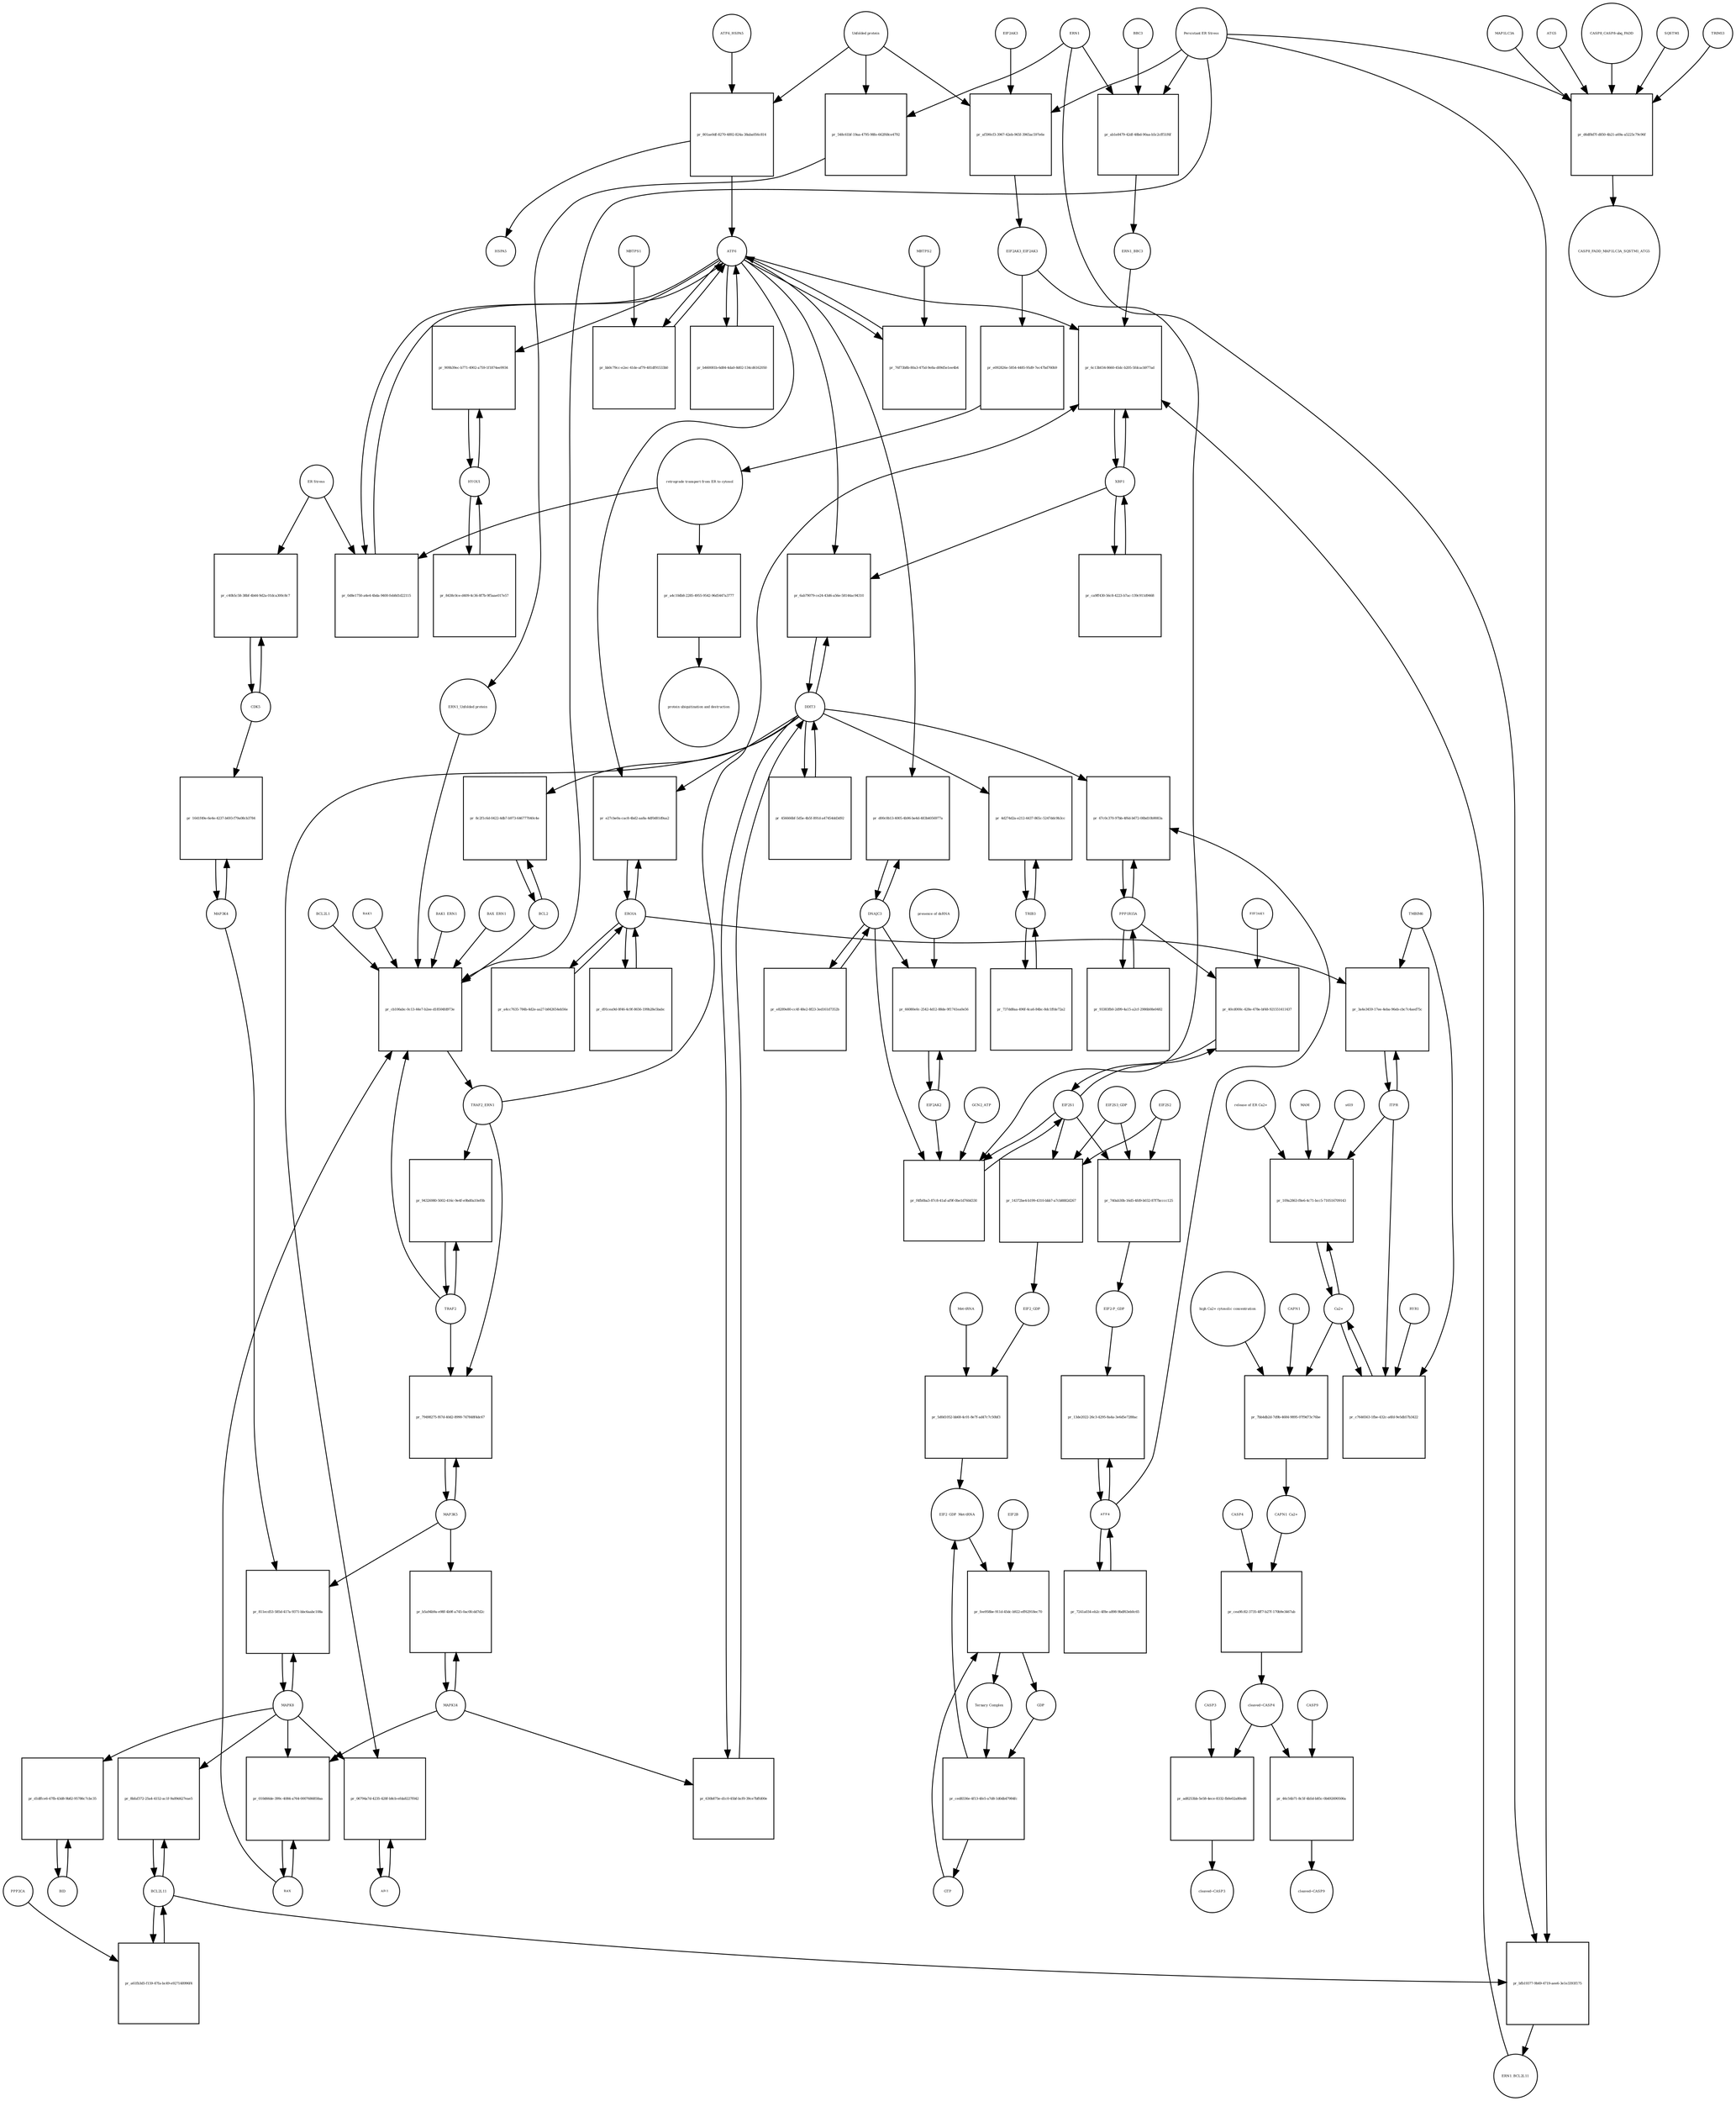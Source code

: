 strict digraph  {
ATF6_HSPA5 [annotation="", bipartite=0, cls=complex, fontsize=4, label=ATF6_HSPA5, shape=circle];
"pr_801ae0df-8270-4892-824a-38aba056c814" [annotation="", bipartite=1, cls=process, fontsize=4, label="pr_801ae0df-8270-4892-824a-38aba056c814", shape=square];
ATF6 [annotation="urn_miriam_hgnc.symbol_ATF6", bipartite=0, cls=macromolecule, fontsize=4, label=ATF6, shape=circle];
HSPA5 [annotation="urn_miriam_hgnc.symbol_HSPA5", bipartite=0, cls=macromolecule, fontsize=4, label=HSPA5, shape=circle];
"Unfolded protein" [annotation="", bipartite=0, cls=macromolecule, fontsize=4, label="Unfolded protein", shape=circle];
ERN1 [annotation="urn_miriam_hgnc.symbol_ERN1", bipartite=0, cls=macromolecule, fontsize=4, label=ERN1, shape=circle];
"pr_548c61bf-19aa-4795-98fe-662f68ce4792" [annotation="", bipartite=1, cls=process, fontsize=4, label="pr_548c61bf-19aa-4795-98fe-662f68ce4792", shape=square];
"ERN1_Unfolded protein" [annotation="", bipartite=0, cls=complex, fontsize=4, label="ERN1_Unfolded protein", shape=circle];
EIF2AK3_EIF2AK3 [annotation="", bipartite=0, cls=complex, fontsize=4, label=EIF2AK3_EIF2AK3, shape=circle];
"pr_e092826e-5854-4485-95d9-7ec47bd760b9" [annotation="", bipartite=1, cls=process, fontsize=4, label="pr_e092826e-5854-4485-95d9-7ec47bd760b9", shape=square];
"retrograde transport from ER to cytosol" [annotation="urn_miriam_obo.go_GO%3A0030970", bipartite=0, cls=phenotype, fontsize=4, label="retrograde transport from ER to cytosol", shape=circle];
"pr_a4c10db8-2285-4955-9542-96d5447a3777" [annotation="", bipartite=1, cls=process, fontsize=4, label="pr_a4c10db8-2285-4955-9542-96d5447a3777", shape=square];
"protein ubiquitination and destruction" [annotation="", bipartite=0, cls=phenotype, fontsize=4, label="protein ubiquitination and destruction", shape=circle];
"pr_cb106abc-0c13-44e7-b2ee-d18504fd973e" [annotation="", bipartite=1, cls=process, fontsize=4, label="pr_cb106abc-0c13-44e7-b2ee-d18504fd973e", shape=square];
TRAF2_ERN1 [annotation="", bipartite=0, cls=complex, fontsize=4, label=TRAF2_ERN1, shape=circle];
BAK1_ERN1 [annotation="", bipartite=0, cls=complex, fontsize=4, label=BAK1_ERN1, shape=circle];
BAX_ERN1 [annotation="", bipartite=0, cls=complex, fontsize=4, label=BAX_ERN1, shape=circle];
BCL2 [annotation="urn_miriam_hgnc.symbol_BCL2", bipartite=0, cls="nucleic acid feature", fontsize=4, label=BCL2, shape=circle];
BCL2L1 [annotation="urn_miriam_hgnc.symbol_BCL2L1", bipartite=0, cls=macromolecule, fontsize=4, label=BCL2L1, shape=circle];
"Persistant ER Stress" [annotation="urn_miriam_obo.go_GO%3A0034976", bipartite=0, cls=phenotype, fontsize=4, label="Persistant ER Stress", shape=circle];
BAX [annotation="urn_miriam_hgnc.symbol_BAX", bipartite=0, cls=macromolecule, fontsize=4, label=BAX, shape=circle];
BAK1 [annotation="urn_miriam_hgnc.symbol_BAK1", bipartite=0, cls=macromolecule, fontsize=4, label=BAK1, shape=circle];
TRAF2 [annotation="urn_miriam_hgnc.symbol_TRAF2", bipartite=0, cls=macromolecule, fontsize=4, label=TRAF2, shape=circle];
XBP1 [annotation="urn_miriam_hgnc.symbol_XBP1", bipartite=0, cls=macromolecule, fontsize=4, label=XBP1, shape=circle];
"pr_6c13b034-8660-45dc-b205-5fdcacb977ad" [annotation="", bipartite=1, cls=process, fontsize=4, label="pr_6c13b034-8660-45dc-b205-5fdcacb977ad", shape=square];
ERN1_BBC3 [annotation="", bipartite=0, cls=complex, fontsize=4, label=ERN1_BBC3, shape=circle];
ERN1_BCL2L11 [annotation="", bipartite=0, cls=complex, fontsize=4, label=ERN1_BCL2L11, shape=circle];
"pr_ca9ff430-56c8-4223-b7ac-139c911d9468" [annotation="", bipartite=1, cls=process, fontsize=4, label="pr_ca9ff430-56c8-4223-b7ac-139c911d9468", shape=square];
"pr_94326980-5002-416c-9e4f-e9bd0a10ef0b" [annotation="", bipartite=1, cls=process, fontsize=4, label="pr_94326980-5002-416c-9e4f-e9bd0a10ef0b", shape=square];
MAPK8 [annotation="urn_miriam_hgnc.symbol_MAPK8", bipartite=0, cls=macromolecule, fontsize=4, label=MAPK8, shape=circle];
"pr_811ecd53-585d-417a-9371-bbc6aabc108a" [annotation="", bipartite=1, cls=process, fontsize=4, label="pr_811ecd53-585d-417a-9371-bbc6aabc108a", shape=square];
MAP3K4 [annotation="urn_miriam_hgnc.symbol_MAP3K4", bipartite=0, cls=macromolecule, fontsize=4, label=MAP3K4, shape=circle];
MAP3K5 [annotation="urn_miriam_hgnc.symbol_MAP3K5", bipartite=0, cls=macromolecule, fontsize=4, label=MAP3K5, shape=circle];
MAPK14 [annotation="urn_miriam_hgnc.symbol_MAPK14", bipartite=0, cls=macromolecule, fontsize=4, label=MAPK14, shape=circle];
"pr_b5a94b9a-e98f-4b9f-a745-0ac0fcdd7d2c" [annotation="", bipartite=1, cls=process, fontsize=4, label="pr_b5a94b9a-e98f-4b9f-a745-0ac0fcdd7d2c", shape=square];
DDIT3 [annotation="urn_miriam_hgnc.symbol_DDIT3", bipartite=0, cls=macromolecule, fontsize=4, label=DDIT3, shape=circle];
"pr_630b875e-d1c0-45bf-bcf0-39ce7bffd00e" [annotation="", bipartite=1, cls=process, fontsize=4, label="pr_630b875e-d1c0-45bf-bcf0-39ce7bffd00e", shape=square];
"pr_8c2f1c6d-0422-4db7-b973-646777040c4e" [annotation="", bipartite=1, cls=process, fontsize=4, label="pr_8c2f1c6d-0422-4db7-b973-646777040c4e", shape=square];
"pr_0d8e1750-a4e4-4bda-9400-feb8d1d22115" [annotation="", bipartite=1, cls=process, fontsize=4, label="pr_0d8e1750-a4e4-4bda-9400-feb8d1d22115", shape=square];
"ER Stress" [annotation="urn_miriam_obo.go_GO%3A0034976", bipartite=0, cls=phenotype, fontsize=4, label="ER Stress", shape=circle];
"pr_bb0c79cc-e2ec-41de-af79-481df91533b0" [annotation="", bipartite=1, cls=process, fontsize=4, label="pr_bb0c79cc-e2ec-41de-af79-481df91533b0", shape=square];
MBTPS1 [annotation="urn_miriam_hgnc.symbol_MBTPS1", bipartite=0, cls=macromolecule, fontsize=4, label=MBTPS1, shape=circle];
"pr_76f73b8b-80a3-475d-9e8a-d09d5e1ee4b4" [annotation="", bipartite=1, cls=process, fontsize=4, label="pr_76f73b8b-80a3-475d-9e8a-d09d5e1ee4b4", shape=square];
MBTPS2 [annotation="urn_miriam_hgnc.symbol_MBTPS2", bipartite=0, cls=macromolecule, fontsize=4, label=MBTPS2, shape=circle];
"pr_b460081b-6d84-4da0-8d02-134cd6162050" [annotation="", bipartite=1, cls=process, fontsize=4, label="pr_b460081b-6d84-4da0-8d02-134cd6162050", shape=square];
"pr_456666bf-5d5e-4b5f-891d-a47454dd3d92" [annotation="", bipartite=1, cls=process, fontsize=4, label="pr_456666bf-5d5e-4b5f-891d-a47454dd3d92", shape=square];
"pr_6ab79079-ce24-43d6-a56e-58144ac94310" [annotation="", bipartite=1, cls=process, fontsize=4, label="pr_6ab79079-ce24-43d6-a56e-58144ac94310", shape=square];
EIF2S1 [annotation="urn_miriam_hgnc.symbol_EIF2S1", bipartite=0, cls=macromolecule, fontsize=4, label=EIF2S1, shape=circle];
"pr_f4fb0ba3-87c8-41af-af9f-0be1d760d330" [annotation="", bipartite=1, cls=process, fontsize=4, label="pr_f4fb0ba3-87c8-41af-af9f-0be1d760d330", shape=square];
GCN2_ATP [annotation="", bipartite=0, cls=complex, fontsize=4, label=GCN2_ATP, shape=circle];
EIF2AK2 [annotation="urn_miriam_hgnc.symbol_EIF2AK2", bipartite=0, cls=macromolecule, fontsize=4, label=EIF2AK2, shape=circle];
DNAJC3 [annotation="urn_miriam_hgnc.symbol_DNAJC3", bipartite=0, cls=macromolecule, fontsize=4, label=DNAJC3, shape=circle];
EIF2S2 [annotation="urn_miriam_hgnc.symbol_EIF2S2", bipartite=0, cls=macromolecule, fontsize=4, label=EIF2S2, shape=circle];
"pr_14372be4-b199-4310-bbb7-a7cb8882d267" [annotation="", bipartite=1, cls=process, fontsize=4, label="pr_14372be4-b199-4310-bbb7-a7cb8882d267", shape=square];
EIF2S3_GDP [annotation="", bipartite=0, cls=complex, fontsize=4, label=EIF2S3_GDP, shape=circle];
EIF2_GDP [annotation="", bipartite=0, cls=complex, fontsize=4, label=EIF2_GDP, shape=circle];
"EIF2_GDP_Met-tRNA" [annotation="", bipartite=0, cls=complex, fontsize=4, label="EIF2_GDP_Met-tRNA", shape=circle];
"pr_fee958be-911d-45dc-b922-eff62918ec70" [annotation="", bipartite=1, cls=process, fontsize=4, label="pr_fee958be-911d-45dc-b922-eff62918ec70", shape=square];
"Ternary Complex" [annotation="", bipartite=0, cls=complex, fontsize=4, label="Ternary Complex", shape=circle];
EIF2B [annotation="", bipartite=0, cls=complex, fontsize=4, label=EIF2B, shape=circle];
GTP [annotation="urn_miriam_obo.chebi_CHEBI%3A57600", bipartite=0, cls="simple chemical", fontsize=4, label=GTP, shape=circle];
GDP [annotation="urn_miriam_obo.chebi_CHEBI%3A65180", bipartite=0, cls="simple chemical", fontsize=4, label=GDP, shape=circle];
"pr_ced8336e-4f13-4fe5-a7d8-1d0db47984fc" [annotation="", bipartite=1, cls=process, fontsize=4, label="pr_ced8336e-4f13-4fe5-a7d8-1d0db47984fc", shape=square];
ATF4 [annotation="urn_miriam_hgnc.symbol_ATF4", bipartite=0, cls=macromolecule, fontsize=4, label=ATF4, shape=circle];
"pr_13de2022-26c3-4295-8a4a-3e6d5e7288ac" [annotation="", bipartite=1, cls=process, fontsize=4, label="pr_13de2022-26c3-4295-8a4a-3e6d5e7288ac", shape=square];
"EIF2-P_GDP" [annotation="", bipartite=0, cls=complex, fontsize=4, label="EIF2-P_GDP", shape=circle];
"pr_7241a034-eb2c-4f8e-a898-9bdf63eb0c65" [annotation="", bipartite=1, cls=process, fontsize=4, label="pr_7241a034-eb2c-4f8e-a898-9bdf63eb0c65", shape=square];
PPP1R15A [annotation="urn_miriam_hgnc.symbol_PPP1R15A", bipartite=0, cls=macromolecule, fontsize=4, label=PPP1R15A, shape=circle];
"pr_67c0c370-97bb-4f6d-b672-08bd10b9083a" [annotation="", bipartite=1, cls=process, fontsize=4, label="pr_67c0c370-97bb-4f6d-b672-08bd10b9083a", shape=square];
"pr_93383fb0-2d99-4a15-a2cf-2986b08e0482" [annotation="", bipartite=1, cls=process, fontsize=4, label="pr_93383fb0-2d99-4a15-a2cf-2986b08e0482", shape=square];
"pr_79498275-f67d-40d2-8990-747848f4dc67" [annotation="", bipartite=1, cls=process, fontsize=4, label="pr_79498275-f67d-40d2-8990-747848f4dc67", shape=square];
ERO1A [annotation="urn_miriam_hgnc.symbol_ERO1A", bipartite=0, cls=macromolecule, fontsize=4, label=ERO1A, shape=circle];
"pr_e27cbe0a-cac8-4bd2-aa8a-4df0d81d9aa2" [annotation="", bipartite=1, cls=process, fontsize=4, label="pr_e27cbe0a-cac8-4bd2-aa8a-4df0d81d9aa2", shape=square];
"pr_d91cea9d-0f46-4c9f-8656-199b28e5babc" [annotation="", bipartite=1, cls=process, fontsize=4, label="pr_d91cea9d-0f46-4c9f-8656-199b28e5babc", shape=square];
"pr_40cd000c-428e-478e-bf48-921551411437" [annotation="", bipartite=1, cls=process, fontsize=4, label="pr_40cd000c-428e-478e-bf48-921551411437", shape=square];
EIF2AK1 [annotation="urn_miriam_hgnc.symbol_EIF2AK1", bipartite=0, cls=macromolecule, fontsize=4, label=EIF2AK1, shape=circle];
"pr_010d66de-399c-4084-a764-0007686858aa" [annotation="", bipartite=1, cls=process, fontsize=4, label="pr_010d66de-399c-4084-a764-0007686858aa", shape=square];
"Ca2+" [annotation="urn_miriam_obo.chebi_CHEBI%3A29108", bipartite=0, cls="simple chemical", fontsize=4, label="Ca2+", shape=circle];
"pr_109a2863-f8e6-4c71-bcc5-710516709143" [annotation="", bipartite=1, cls=process, fontsize=4, label="pr_109a2863-f8e6-4c71-bcc5-710516709143", shape=square];
"release of ER Ca2+" [annotation="urn_miriam_obo.go_GO%3A0032471", bipartite=0, cls=phenotype, fontsize=4, label="release of ER Ca2+", shape=circle];
ITPR [annotation="urn_miriam_hgnc.symbol_ITPR1|urn_miriam_hgnc.symbol_ITPR2|urn_miriam_hgnc.symbol_ITPR3", bipartite=0, cls=macromolecule, fontsize=4, label=ITPR, shape=circle];
MAM [annotation="urn_miriam_obo.go_GO%3A0044233", bipartite=0, cls=phenotype, fontsize=4, label=MAM, shape=circle];
s619 [annotation="", bipartite=0, cls=complex, fontsize=4, label=s619, shape=circle];
"pr_1641f49e-6e4e-4237-b693-f79a08cb3784" [annotation="", bipartite=1, cls=process, fontsize=4, label="pr_1641f49e-6e4e-4237-b693-f79a08cb3784", shape=square];
CDK5 [annotation="urn_miriam_hgnc.symbol_CDK5", bipartite=0, cls=macromolecule, fontsize=4, label=CDK5, shape=circle];
"pr_c40b5c58-38bf-4b44-9d2a-01dca300c8c7" [annotation="", bipartite=1, cls="uncertain process", fontsize=4, label="pr_c40b5c58-38bf-4b44-9d2a-01dca300c8c7", shape=square];
"pr_c7646563-1fbe-432c-a6fd-9e5db57b3422" [annotation="", bipartite=1, cls=process, fontsize=4, label="pr_c7646563-1fbe-432c-a6fd-9e5db57b3422", shape=square];
TMBIM6 [annotation="urn_miriam_hgnc.symbol_TMBIM6", bipartite=0, cls=macromolecule, fontsize=4, label=TMBIM6, shape=circle];
RYR1 [annotation="urn_miriam_hgnc.symbol_RYR1", bipartite=0, cls=macromolecule, fontsize=4, label=RYR1, shape=circle];
EIF2AK3 [annotation="urn_miriam_hgnc.symbol_EIF2AK3", bipartite=0, cls=macromolecule, fontsize=4, label=EIF2AK3, shape=circle];
"pr_af590cf3-3967-42eb-965f-3965ac597e6e" [annotation="", bipartite=1, cls=process, fontsize=4, label="pr_af590cf3-3967-42eb-965f-3965ac597e6e", shape=square];
"pr_a4cc7635-784b-4d2e-aa27-b842654eb56e" [annotation="", bipartite=1, cls=process, fontsize=4, label="pr_a4cc7635-784b-4d2e-aa27-b842654eb56e", shape=square];
"CASP8_CASP8-ubq_FADD" [annotation="", bipartite=0, cls=complex, fontsize=4, label="CASP8_CASP8-ubq_FADD", shape=circle];
"pr_d6df8d7f-d850-4b21-a69a-a5225c79c96f" [annotation="", bipartite=1, cls=process, fontsize=4, label="pr_d6df8d7f-d850-4b21-a69a-a5225c79c96f", shape=square];
"SQSTM1 " [annotation="urn_miriam_hgnc.symbol_SQSTM1", bipartite=0, cls=macromolecule, fontsize=4, label="SQSTM1 ", shape=circle];
CASP8_FADD_MAP1LC3A_SQSTM1_ATG5 [annotation="", bipartite=0, cls=complex, fontsize=4, label=CASP8_FADD_MAP1LC3A_SQSTM1_ATG5, shape=circle];
TRIM13 [annotation="urn_miriam_hgnc.symbol_TRIM13", bipartite=0, cls=macromolecule, fontsize=4, label=TRIM13, shape=circle];
MAP1LC3A [annotation="urn_miriam_hgnc.symbol_MAP1LC3A", bipartite=0, cls=macromolecule, fontsize=4, label=MAP1LC3A, shape=circle];
ATG5 [annotation="urn_miriam_hgnc.symbol_ATG5", bipartite=0, cls=macromolecule, fontsize=4, label=ATG5, shape=circle];
"AP-1" [annotation="urn_miriam_hgnc.symbol_FOS|urn_miriam_hgnc.symbol_FOSB|urn_miriam_hgnc.symbol_FOSL1|urn_miriam_hgnc.symbol_FOSL2|urn_miriam_hgnc.symbol_JUN|urn_miriam_hgnc.symbol_JUNB|urn_miriam_hgnc.symbol_JUND", bipartite=0, cls=macromolecule, fontsize=4, label="AP-1", shape=circle];
"pr_06794a7d-4235-428f-b8cb-efda8227f042" [annotation="", bipartite=1, cls=process, fontsize=4, label="pr_06794a7d-4235-428f-b8cb-efda8227f042", shape=square];
"pr_66080e0c-2542-4d12-88de-9f1741ea0e56" [annotation="", bipartite=1, cls=process, fontsize=4, label="pr_66080e0c-2542-4d12-88de-9f1741ea0e56", shape=square];
"presence of dsRNA" [annotation="urn_miriam_obo.go_GO%3A0071359", bipartite=0, cls=phenotype, fontsize=4, label="presence of dsRNA", shape=circle];
"Met-tRNA" [annotation="urn_miriam_hgnc_HGNC%3A34779", bipartite=0, cls="nucleic acid feature", fontsize=4, label="Met-tRNA", shape=circle];
"pr_5d0d1052-bb68-4c01-8e7f-ad47c7c50bf3" [annotation="", bipartite=1, cls=process, fontsize=4, label="pr_5d0d1052-bb68-4c01-8e7f-ad47c7c50bf3", shape=square];
"pr_740ab30b-16d5-4fd9-b032-87f7bcccc125" [annotation="", bipartite=1, cls=process, fontsize=4, label="pr_740ab30b-16d5-4fd9-b032-87f7bcccc125", shape=square];
BCL2L11 [annotation="urn_miriam_hgnc.symbol_BCL2L11", bipartite=0, cls=macromolecule, fontsize=4, label=BCL2L11, shape=circle];
"pr_8bfaf372-25a4-4152-ac1f-9a89d427eae5" [annotation="", bipartite=1, cls=process, fontsize=4, label="pr_8bfaf372-25a4-4152-ac1f-9a89d427eae5", shape=square];
BID [annotation="urn_miriam_hgnc.symbol_BID", bipartite=0, cls=macromolecule, fontsize=4, label=BID, shape=circle];
"pr_d1dffce6-47fb-43d8-9b82-95786c7cbc35" [annotation="", bipartite=1, cls=process, fontsize=4, label="pr_d1dffce6-47fb-43d8-9b82-95786c7cbc35", shape=square];
"pr_bfb19377-9b69-4719-aee6-3e1e3393f175" [annotation="", bipartite=1, cls=process, fontsize=4, label="pr_bfb19377-9b69-4719-aee6-3e1e3393f175", shape=square];
"pr_ab1e8479-42df-48bd-90aa-b5c2cff51f6f" [annotation="", bipartite=1, cls=process, fontsize=4, label="pr_ab1e8479-42df-48bd-90aa-b5c2cff51f6f", shape=square];
BBC3 [annotation="urn_miriam_hgnc.symbol_BBC3", bipartite=0, cls=macromolecule, fontsize=4, label=BBC3, shape=circle];
"pr_a61fb3d5-f159-47fa-bc49-e927148996f4" [annotation="", bipartite=1, cls=process, fontsize=4, label="pr_a61fb3d5-f159-47fa-bc49-e927148996f4", shape=square];
PPP2CA [annotation="urn_miriam_hgnc.symbol_PPP2CA", bipartite=0, cls=macromolecule, fontsize=4, label=PPP2CA, shape=circle];
TRIB3 [annotation="urn_miriam_hgnc.symbol_TRIB3", bipartite=0, cls=macromolecule, fontsize=4, label=TRIB3, shape=circle];
"pr_4d274d2a-e212-4437-865c-5247ddc9b3cc" [annotation="", bipartite=1, cls=process, fontsize=4, label="pr_4d274d2a-e212-4437-865c-5247ddc9b3cc", shape=square];
"pr_737dd8aa-496f-4ca6-84bc-8dc1ffde72a2" [annotation="", bipartite=1, cls=process, fontsize=4, label="pr_737dd8aa-496f-4ca6-84bc-8dc1ffde72a2", shape=square];
"pr_d00c0b13-4005-4b96-be4d-483b4056977a" [annotation="", bipartite=1, cls=process, fontsize=4, label="pr_d00c0b13-4005-4b96-be4d-483b4056977a", shape=square];
"pr_e8289e80-cc4f-48e2-8f23-3ed161d7352b" [annotation="", bipartite=1, cls=process, fontsize=4, label="pr_e8289e80-cc4f-48e2-8f23-3ed161d7352b", shape=square];
"pr_3a4e3459-17ee-4eba-96eb-cbc7c4aed75c" [annotation="", bipartite=1, cls=process, fontsize=4, label="pr_3a4e3459-17ee-4eba-96eb-cbc7c4aed75c", shape=square];
CASP4 [annotation="urn_miriam_hgnc.symbol_CASP4", bipartite=0, cls=macromolecule, fontsize=4, label=CASP4, shape=circle];
"pr_cea9fc82-3735-4ff7-b27f-170b9e3467ab" [annotation="", bipartite=1, cls=process, fontsize=4, label="pr_cea9fc82-3735-4ff7-b27f-170b9e3467ab", shape=square];
"cleaved~CASP4" [annotation="urn_miriam_hgnc.symbol_CASP4", bipartite=0, cls=macromolecule, fontsize=4, label="cleaved~CASP4", shape=circle];
"CAPN1_Ca2+" [annotation="", bipartite=0, cls=complex, fontsize=4, label="CAPN1_Ca2+", shape=circle];
CASP3 [annotation="urn_miriam_hgnc.symbol_CASP3", bipartite=0, cls=macromolecule, fontsize=4, label=CASP3, shape=circle];
"pr_ad8253bb-5e58-4ece-8332-fb0e02a80ed6" [annotation="", bipartite=1, cls=process, fontsize=4, label="pr_ad8253bb-5e58-4ece-8332-fb0e02a80ed6", shape=square];
"cleaved~CASP3" [annotation="urn_miriam_hgnc.symbol_CASP3", bipartite=0, cls=macromolecule, fontsize=4, label="cleaved~CASP3", shape=circle];
CASP9 [annotation="urn_miriam_hgnc.symbol_CSAP9", bipartite=0, cls=macromolecule, fontsize=4, label=CASP9, shape=circle];
"pr_46c54b71-8c5f-4b5d-b85c-0b492690506a" [annotation="", bipartite=1, cls=process, fontsize=4, label="pr_46c54b71-8c5f-4b5d-b85c-0b492690506a", shape=square];
"cleaved~CASP9" [annotation="urn_miriam_hgnc.symbol_CASP9", bipartite=0, cls=macromolecule, fontsize=4, label="cleaved~CASP9", shape=circle];
CAPN1 [annotation="urn_miriam_hgnc.symbol_CAPN1", bipartite=0, cls=macromolecule, fontsize=4, label=CAPN1, shape=circle];
"pr_7bb4db2d-7d9b-4684-9895-07f9d73c76be" [annotation="", bipartite=1, cls=process, fontsize=4, label="pr_7bb4db2d-7d9b-4684-9895-07f9d73c76be", shape=square];
"high Ca2+ cytosolic concentration" [annotation="urn_miriam_obo.go_GO%3A1902656", bipartite=0, cls=phenotype, fontsize=4, label="high Ca2+ cytosolic concentration", shape=circle];
HYOU1 [annotation="urn_miriam_hgnc.symbol_HYOU1", bipartite=0, cls=macromolecule, fontsize=4, label=HYOU1, shape=circle];
"pr_909b39ec-b771-4902-a759-1f1874ee9934" [annotation="", bipartite=1, cls=process, fontsize=4, label="pr_909b39ec-b771-4902-a759-1f1874ee9934", shape=square];
"pr_8438c0ce-d409-4c36-8f7b-9f5aae017e57" [annotation="", bipartite=1, cls=process, fontsize=4, label="pr_8438c0ce-d409-4c36-8f7b-9f5aae017e57", shape=square];
ATF6_HSPA5 -> "pr_801ae0df-8270-4892-824a-38aba056c814"  [annotation="", interaction_type=consumption];
"pr_801ae0df-8270-4892-824a-38aba056c814" -> ATF6  [annotation="", interaction_type=production];
"pr_801ae0df-8270-4892-824a-38aba056c814" -> HSPA5  [annotation="", interaction_type=production];
ATF6 -> "pr_6c13b034-8660-45dc-b205-5fdcacb977ad"  [annotation="urn_miriam_pubmed_26587781|urn_miriam_pubmed_23430059", interaction_type=catalysis];
ATF6 -> "pr_0d8e1750-a4e4-4bda-9400-feb8d1d22115"  [annotation="", interaction_type=consumption];
ATF6 -> "pr_bb0c79cc-e2ec-41de-af79-481df91533b0"  [annotation="", interaction_type=consumption];
ATF6 -> "pr_76f73b8b-80a3-475d-9e8a-d09d5e1ee4b4"  [annotation="", interaction_type=consumption];
ATF6 -> "pr_b460081b-6d84-4da0-8d02-134cd6162050"  [annotation="", interaction_type=consumption];
ATF6 -> "pr_6ab79079-ce24-43d6-a56e-58144ac94310"  [annotation="urn_miriam_pubmed_26587781|urn_miriam_pubmed_17991856|urn_miriam_pubmed_22802018", interaction_type=catalysis];
ATF6 -> "pr_e27cbe0a-cac8-4bd2-aa8a-4df0d81d9aa2"  [annotation="urn_miriam_pubmed_23850759|urn_miriam_pubmed_25387528|urn_miriam_taxonomy_10090", interaction_type=catalysis];
ATF6 -> "pr_d00c0b13-4005-4b96-be4d-483b4056977a"  [annotation="urn_miriam_pubmed_12601012|urn_miriam_pubmed_18360008|urn_miriam_taxonomy_10090", interaction_type=catalysis];
ATF6 -> "pr_909b39ec-b771-4902-a759-1f1874ee9934"  [annotation="urn_miriam_pubmed_18360008|urn_miriam_taxonomy_10090", interaction_type=catalysis];
"Unfolded protein" -> "pr_801ae0df-8270-4892-824a-38aba056c814"  [annotation="urn_miriam_pubmed_17090218|urn_miriam_pubmed_23850759", interaction_type=catalysis];
"Unfolded protein" -> "pr_548c61bf-19aa-4795-98fe-662f68ce4792"  [annotation="", interaction_type=consumption];
"Unfolded protein" -> "pr_af590cf3-3967-42eb-965f-3965ac597e6e"  [annotation=urn_miriam_pubmed_17991856, interaction_type=catalysis];
ERN1 -> "pr_548c61bf-19aa-4795-98fe-662f68ce4792"  [annotation="", interaction_type=consumption];
ERN1 -> "pr_bfb19377-9b69-4719-aee6-3e1e3393f175"  [annotation="", interaction_type=consumption];
ERN1 -> "pr_ab1e8479-42df-48bd-90aa-b5c2cff51f6f"  [annotation="", interaction_type=consumption];
"pr_548c61bf-19aa-4795-98fe-662f68ce4792" -> "ERN1_Unfolded protein"  [annotation="", interaction_type=production];
"ERN1_Unfolded protein" -> "pr_cb106abc-0c13-44e7-b2ee-d18504fd973e"  [annotation="", interaction_type=consumption];
EIF2AK3_EIF2AK3 -> "pr_e092826e-5854-4485-95d9-7ec47bd760b9"  [annotation="", interaction_type=consumption];
EIF2AK3_EIF2AK3 -> "pr_f4fb0ba3-87c8-41af-af9f-0be1d760d330"  [annotation="urn_miriam_pubmed_12667446|urn_miriam_pubmed_12601012|urn_miriam_pubmed_23850759|urn_miriam_pubmed_18360008|urn_miriam_pubmed_26587781|urn_miriam_taxonomy_10090", interaction_type=catalysis];
"pr_e092826e-5854-4485-95d9-7ec47bd760b9" -> "retrograde transport from ER to cytosol"  [annotation="", interaction_type=production];
"retrograde transport from ER to cytosol" -> "pr_a4c10db8-2285-4955-9542-96d5447a3777"  [annotation="", interaction_type=consumption];
"retrograde transport from ER to cytosol" -> "pr_0d8e1750-a4e4-4bda-9400-feb8d1d22115"  [annotation="urn_miriam_pubmed_18360008|urn_miriam_pubmed_17991856|urn_miriam_pubmed_26587781|urn_miriam_taxonomy_10090", interaction_type=inhibition];
"pr_a4c10db8-2285-4955-9542-96d5447a3777" -> "protein ubiquitination and destruction"  [annotation="", interaction_type=production];
"pr_cb106abc-0c13-44e7-b2ee-d18504fd973e" -> TRAF2_ERN1  [annotation="", interaction_type=production];
TRAF2_ERN1 -> "pr_6c13b034-8660-45dc-b205-5fdcacb977ad"  [annotation="urn_miriam_pubmed_26587781|urn_miriam_pubmed_23430059", interaction_type=catalysis];
TRAF2_ERN1 -> "pr_94326980-5002-416c-9e4f-e9bd0a10ef0b"  [annotation=urn_miriam_pubmed_23850759, interaction_type=catalysis];
TRAF2_ERN1 -> "pr_79498275-f67d-40d2-8990-747848f4dc67"  [annotation=urn_miriam_pubmed_23850759, interaction_type=catalysis];
BAK1_ERN1 -> "pr_cb106abc-0c13-44e7-b2ee-d18504fd973e"  [annotation="urn_miriam_pubmed_23850759|urn_miriam_pubmed_23430059|urn_miriam_pubmed_26587781|urn_miriam_pubmed_30773986|urn_miriam_taxonomy_10090", interaction_type=catalysis];
BAX_ERN1 -> "pr_cb106abc-0c13-44e7-b2ee-d18504fd973e"  [annotation="urn_miriam_pubmed_23850759|urn_miriam_pubmed_23430059|urn_miriam_pubmed_26587781|urn_miriam_pubmed_30773986|urn_miriam_taxonomy_10090", interaction_type=catalysis];
BCL2 -> "pr_cb106abc-0c13-44e7-b2ee-d18504fd973e"  [annotation="urn_miriam_pubmed_23850759|urn_miriam_pubmed_23430059|urn_miriam_pubmed_26587781|urn_miriam_pubmed_30773986|urn_miriam_taxonomy_10090", interaction_type=inhibition];
BCL2 -> "pr_8c2f1c6d-0422-4db7-b973-646777040c4e"  [annotation="", interaction_type=consumption];
BCL2L1 -> "pr_cb106abc-0c13-44e7-b2ee-d18504fd973e"  [annotation="urn_miriam_pubmed_23850759|urn_miriam_pubmed_23430059|urn_miriam_pubmed_26587781|urn_miriam_pubmed_30773986|urn_miriam_taxonomy_10090", interaction_type=inhibition];
"Persistant ER Stress" -> "pr_cb106abc-0c13-44e7-b2ee-d18504fd973e"  [annotation="urn_miriam_pubmed_23850759|urn_miriam_pubmed_23430059|urn_miriam_pubmed_26587781|urn_miriam_pubmed_30773986|urn_miriam_taxonomy_10090", interaction_type=inhibition];
"Persistant ER Stress" -> "pr_af590cf3-3967-42eb-965f-3965ac597e6e"  [annotation=urn_miriam_pubmed_17991856, interaction_type=catalysis];
"Persistant ER Stress" -> "pr_d6df8d7f-d850-4b21-a69a-a5225c79c96f"  [annotation=urn_miriam_pubmed_17991856, interaction_type=catalysis];
"Persistant ER Stress" -> "pr_bfb19377-9b69-4719-aee6-3e1e3393f175"  [annotation="urn_miriam_pubmed_23850759|urn_miriam_pubmed_23430059|urn_miriam_pubmed_26587781", interaction_type=inhibition];
"Persistant ER Stress" -> "pr_ab1e8479-42df-48bd-90aa-b5c2cff51f6f"  [annotation="urn_miriam_pubmed_23430059|urn_miriam_pubmed_17991856", interaction_type=inhibition];
BAX -> "pr_cb106abc-0c13-44e7-b2ee-d18504fd973e"  [annotation="urn_miriam_pubmed_23850759|urn_miriam_pubmed_23430059|urn_miriam_pubmed_26587781|urn_miriam_pubmed_30773986|urn_miriam_taxonomy_10090", interaction_type=catalysis];
BAX -> "pr_010d66de-399c-4084-a764-0007686858aa"  [annotation="", interaction_type=consumption];
BAK1 -> "pr_cb106abc-0c13-44e7-b2ee-d18504fd973e"  [annotation="urn_miriam_pubmed_23850759|urn_miriam_pubmed_23430059|urn_miriam_pubmed_26587781|urn_miriam_pubmed_30773986|urn_miriam_taxonomy_10090", interaction_type=catalysis];
TRAF2 -> "pr_cb106abc-0c13-44e7-b2ee-d18504fd973e"  [annotation="", interaction_type=consumption];
TRAF2 -> "pr_94326980-5002-416c-9e4f-e9bd0a10ef0b"  [annotation="", interaction_type=consumption];
TRAF2 -> "pr_79498275-f67d-40d2-8990-747848f4dc67"  [annotation=urn_miriam_pubmed_23850759, interaction_type=catalysis];
XBP1 -> "pr_6c13b034-8660-45dc-b205-5fdcacb977ad"  [annotation="", interaction_type=consumption];
XBP1 -> "pr_ca9ff430-56c8-4223-b7ac-139c911d9468"  [annotation="", interaction_type=consumption];
XBP1 -> "pr_6ab79079-ce24-43d6-a56e-58144ac94310"  [annotation="urn_miriam_pubmed_26587781|urn_miriam_pubmed_17991856|urn_miriam_pubmed_22802018", interaction_type=catalysis];
"pr_6c13b034-8660-45dc-b205-5fdcacb977ad" -> XBP1  [annotation="", interaction_type=production];
ERN1_BBC3 -> "pr_6c13b034-8660-45dc-b205-5fdcacb977ad"  [annotation="urn_miriam_pubmed_26587781|urn_miriam_pubmed_23430059", interaction_type=catalysis];
ERN1_BCL2L11 -> "pr_6c13b034-8660-45dc-b205-5fdcacb977ad"  [annotation="urn_miriam_pubmed_26587781|urn_miriam_pubmed_23430059", interaction_type=catalysis];
"pr_ca9ff430-56c8-4223-b7ac-139c911d9468" -> XBP1  [annotation="", interaction_type=production];
"pr_94326980-5002-416c-9e4f-e9bd0a10ef0b" -> TRAF2  [annotation="", interaction_type=production];
MAPK8 -> "pr_811ecd53-585d-417a-9371-bbc6aabc108a"  [annotation="", interaction_type=consumption];
MAPK8 -> "pr_010d66de-399c-4084-a764-0007686858aa"  [annotation="urn_miriam_pubmed_18191217|urn_miriam_pubmed_23430059|urn_miriam_pubmed_29450140", interaction_type=catalysis];
MAPK8 -> "pr_06794a7d-4235-428f-b8cb-efda8227f042"  [annotation="urn_miriam_pubmed_26587781|urn_miriam_pubmed_23850759", interaction_type=catalysis];
MAPK8 -> "pr_8bfaf372-25a4-4152-ac1f-9a89d427eae5"  [annotation=urn_miriam_pubmed_23850759, interaction_type=catalysis];
MAPK8 -> "pr_d1dffce6-47fb-43d8-9b82-95786c7cbc35"  [annotation="urn_miriam_pubmed_23430059|urn_miriam_pubmed_11583631|urn_miriam_taxonomy_10090", interaction_type=catalysis];
"pr_811ecd53-585d-417a-9371-bbc6aabc108a" -> MAPK8  [annotation="", interaction_type=production];
MAP3K4 -> "pr_811ecd53-585d-417a-9371-bbc6aabc108a"  [annotation="urn_miriam_pubmed_18191217|urn_miriam_pubmed_23850759|urn_miriam_pubmed_26587781", interaction_type=catalysis];
MAP3K4 -> "pr_1641f49e-6e4e-4237-b693-f79a08cb3784"  [annotation="", interaction_type=consumption];
MAP3K5 -> "pr_811ecd53-585d-417a-9371-bbc6aabc108a"  [annotation="urn_miriam_pubmed_18191217|urn_miriam_pubmed_23850759|urn_miriam_pubmed_26587781", interaction_type=catalysis];
MAP3K5 -> "pr_b5a94b9a-e98f-4b9f-a745-0ac0fcdd7d2c"  [annotation="urn_miriam_pubmed_23850759|urn_miriam_pubmed_12215209|urn_miriam_taxonomy_10090", interaction_type=catalysis];
MAP3K5 -> "pr_79498275-f67d-40d2-8990-747848f4dc67"  [annotation="", interaction_type=consumption];
MAPK14 -> "pr_b5a94b9a-e98f-4b9f-a745-0ac0fcdd7d2c"  [annotation="", interaction_type=consumption];
MAPK14 -> "pr_630b875e-d1c0-45bf-bcf0-39ce7bffd00e"  [annotation="urn_miriam_pubmed_23850759|urn_miriam_pubmed_23430059|urn_miriam_pubmed_26137585", interaction_type=catalysis];
MAPK14 -> "pr_010d66de-399c-4084-a764-0007686858aa"  [annotation="urn_miriam_pubmed_18191217|urn_miriam_pubmed_23430059|urn_miriam_pubmed_29450140", interaction_type=catalysis];
"pr_b5a94b9a-e98f-4b9f-a745-0ac0fcdd7d2c" -> MAPK14  [annotation="", interaction_type=production];
DDIT3 -> "pr_630b875e-d1c0-45bf-bcf0-39ce7bffd00e"  [annotation="", interaction_type=consumption];
DDIT3 -> "pr_8c2f1c6d-0422-4db7-b973-646777040c4e"  [annotation="urn_miriam_pubmed_30662442|urn_miriam_pubmed_23850759", interaction_type=inhibition];
DDIT3 -> "pr_456666bf-5d5e-4b5f-891d-a47454dd3d92"  [annotation="", interaction_type=consumption];
DDIT3 -> "pr_6ab79079-ce24-43d6-a56e-58144ac94310"  [annotation="", interaction_type=consumption];
DDIT3 -> "pr_67c0c370-97bb-4f6d-b672-08bd10b9083a"  [annotation="urn_miriam_pubmed_23850759|urn_miriam_pubmed_26584763", interaction_type=catalysis];
DDIT3 -> "pr_e27cbe0a-cac8-4bd2-aa8a-4df0d81d9aa2"  [annotation="urn_miriam_pubmed_23850759|urn_miriam_pubmed_25387528|urn_miriam_taxonomy_10090", interaction_type=catalysis];
DDIT3 -> "pr_06794a7d-4235-428f-b8cb-efda8227f042"  [annotation="urn_miriam_pubmed_26587781|urn_miriam_pubmed_23850759", interaction_type=catalysis];
DDIT3 -> "pr_4d274d2a-e212-4437-865c-5247ddc9b3cc"  [annotation="urn_miriam_pubmed_23430059|urn_miriam_pubmed_18940792", interaction_type=catalysis];
"pr_630b875e-d1c0-45bf-bcf0-39ce7bffd00e" -> DDIT3  [annotation="", interaction_type=production];
"pr_8c2f1c6d-0422-4db7-b973-646777040c4e" -> BCL2  [annotation="", interaction_type=production];
"pr_0d8e1750-a4e4-4bda-9400-feb8d1d22115" -> ATF6  [annotation="", interaction_type=production];
"ER Stress" -> "pr_0d8e1750-a4e4-4bda-9400-feb8d1d22115"  [annotation="urn_miriam_pubmed_18360008|urn_miriam_pubmed_17991856|urn_miriam_pubmed_26587781|urn_miriam_taxonomy_10090", interaction_type=catalysis];
"ER Stress" -> "pr_c40b5c58-38bf-4b44-9d2a-01dca300c8c7"  [annotation=urn_miriam_pubmed_23850759, interaction_type=catalysis];
"pr_bb0c79cc-e2ec-41de-af79-481df91533b0" -> ATF6  [annotation="", interaction_type=production];
MBTPS1 -> "pr_bb0c79cc-e2ec-41de-af79-481df91533b0"  [annotation="urn_miriam_pubmed_18360008|urn_miriam_pubmed_17991856|urn_miriam_pubmed_26587781|urn_miriam_pubmed_23850759|urn_miriam_taxonomy_10090", interaction_type=catalysis];
"pr_76f73b8b-80a3-475d-9e8a-d09d5e1ee4b4" -> ATF6  [annotation="", interaction_type=production];
MBTPS2 -> "pr_76f73b8b-80a3-475d-9e8a-d09d5e1ee4b4"  [annotation="urn_miriam_pubmed_23850759|urn_miriam_pubmed_26587781|urn_miriam_pubmed_17991856|urn_miriam_pubmed_18360008|urn_miriam_taxonomy_10090", interaction_type=catalysis];
"pr_b460081b-6d84-4da0-8d02-134cd6162050" -> ATF6  [annotation="", interaction_type=production];
"pr_456666bf-5d5e-4b5f-891d-a47454dd3d92" -> DDIT3  [annotation="", interaction_type=production];
"pr_6ab79079-ce24-43d6-a56e-58144ac94310" -> DDIT3  [annotation="", interaction_type=production];
EIF2S1 -> "pr_f4fb0ba3-87c8-41af-af9f-0be1d760d330"  [annotation="", interaction_type=consumption];
EIF2S1 -> "pr_14372be4-b199-4310-bbb7-a7cb8882d267"  [annotation="", interaction_type=consumption];
EIF2S1 -> "pr_40cd000c-428e-478e-bf48-921551411437"  [annotation="", interaction_type=consumption];
EIF2S1 -> "pr_740ab30b-16d5-4fd9-b032-87f7bcccc125"  [annotation="", interaction_type=consumption];
"pr_f4fb0ba3-87c8-41af-af9f-0be1d760d330" -> EIF2S1  [annotation="", interaction_type=production];
GCN2_ATP -> "pr_f4fb0ba3-87c8-41af-af9f-0be1d760d330"  [annotation="urn_miriam_pubmed_12667446|urn_miriam_pubmed_12601012|urn_miriam_pubmed_23850759|urn_miriam_pubmed_18360008|urn_miriam_pubmed_26587781|urn_miriam_taxonomy_10090", interaction_type=catalysis];
EIF2AK2 -> "pr_f4fb0ba3-87c8-41af-af9f-0be1d760d330"  [annotation="urn_miriam_pubmed_12667446|urn_miriam_pubmed_12601012|urn_miriam_pubmed_23850759|urn_miriam_pubmed_18360008|urn_miriam_pubmed_26587781|urn_miriam_taxonomy_10090", interaction_type=catalysis];
EIF2AK2 -> "pr_66080e0c-2542-4d12-88de-9f1741ea0e56"  [annotation="", interaction_type=consumption];
DNAJC3 -> "pr_f4fb0ba3-87c8-41af-af9f-0be1d760d330"  [annotation="urn_miriam_pubmed_12667446|urn_miriam_pubmed_12601012|urn_miriam_pubmed_23850759|urn_miriam_pubmed_18360008|urn_miriam_pubmed_26587781|urn_miriam_taxonomy_10090", interaction_type=inhibition];
DNAJC3 -> "pr_66080e0c-2542-4d12-88de-9f1741ea0e56"  [annotation="urn_miriam_pubmed_12601012|urn_miriam_pubmed_26587781|urn_miriam_pubmed_23850759", interaction_type=inhibition];
DNAJC3 -> "pr_d00c0b13-4005-4b96-be4d-483b4056977a"  [annotation="", interaction_type=consumption];
DNAJC3 -> "pr_e8289e80-cc4f-48e2-8f23-3ed161d7352b"  [annotation="", interaction_type=consumption];
EIF2S2 -> "pr_14372be4-b199-4310-bbb7-a7cb8882d267"  [annotation="", interaction_type=consumption];
EIF2S2 -> "pr_740ab30b-16d5-4fd9-b032-87f7bcccc125"  [annotation="", interaction_type=consumption];
"pr_14372be4-b199-4310-bbb7-a7cb8882d267" -> EIF2_GDP  [annotation="", interaction_type=production];
EIF2S3_GDP -> "pr_14372be4-b199-4310-bbb7-a7cb8882d267"  [annotation="", interaction_type=consumption];
EIF2S3_GDP -> "pr_740ab30b-16d5-4fd9-b032-87f7bcccc125"  [annotation="", interaction_type=consumption];
EIF2_GDP -> "pr_5d0d1052-bb68-4c01-8e7f-ad47c7c50bf3"  [annotation="", interaction_type=consumption];
"EIF2_GDP_Met-tRNA" -> "pr_fee958be-911d-45dc-b922-eff62918ec70"  [annotation="", interaction_type=consumption];
"pr_fee958be-911d-45dc-b922-eff62918ec70" -> "Ternary Complex"  [annotation="", interaction_type=production];
"pr_fee958be-911d-45dc-b922-eff62918ec70" -> GDP  [annotation="", interaction_type=production];
"Ternary Complex" -> "pr_ced8336e-4f13-4fe5-a7d8-1d0db47984fc"  [annotation="", interaction_type=consumption];
EIF2B -> "pr_fee958be-911d-45dc-b922-eff62918ec70"  [annotation=urn_miriam_pubmed_23850759, interaction_type=catalysis];
GTP -> "pr_fee958be-911d-45dc-b922-eff62918ec70"  [annotation="", interaction_type=consumption];
GDP -> "pr_ced8336e-4f13-4fe5-a7d8-1d0db47984fc"  [annotation="", interaction_type=consumption];
"pr_ced8336e-4f13-4fe5-a7d8-1d0db47984fc" -> "EIF2_GDP_Met-tRNA"  [annotation="", interaction_type=production];
"pr_ced8336e-4f13-4fe5-a7d8-1d0db47984fc" -> GTP  [annotation="", interaction_type=production];
ATF4 -> "pr_13de2022-26c3-4295-8a4a-3e6d5e7288ac"  [annotation="", interaction_type=consumption];
ATF4 -> "pr_7241a034-eb2c-4f8e-a898-9bdf63eb0c65"  [annotation="", interaction_type=consumption];
ATF4 -> "pr_67c0c370-97bb-4f6d-b672-08bd10b9083a"  [annotation="urn_miriam_pubmed_23850759|urn_miriam_pubmed_26584763", interaction_type=catalysis];
"pr_13de2022-26c3-4295-8a4a-3e6d5e7288ac" -> ATF4  [annotation="", interaction_type=production];
"EIF2-P_GDP" -> "pr_13de2022-26c3-4295-8a4a-3e6d5e7288ac"  [annotation="urn_miriam_pubmed_15277680|urn_miriam_pubmed_23850759|urn_miriam_taxonomy_10090", interaction_type=catalysis];
"pr_7241a034-eb2c-4f8e-a898-9bdf63eb0c65" -> ATF4  [annotation="", interaction_type=production];
PPP1R15A -> "pr_67c0c370-97bb-4f6d-b672-08bd10b9083a"  [annotation="", interaction_type=consumption];
PPP1R15A -> "pr_93383fb0-2d99-4a15-a2cf-2986b08e0482"  [annotation="", interaction_type=consumption];
PPP1R15A -> "pr_40cd000c-428e-478e-bf48-921551411437"  [annotation="urn_miriam_pubmed_23850759|urn_miriam_pubmed_12667446|urn_miriam_pubmed_12601012|urn_miriam_taxonomy_10090", interaction_type=catalysis];
"pr_67c0c370-97bb-4f6d-b672-08bd10b9083a" -> PPP1R15A  [annotation="", interaction_type=production];
"pr_93383fb0-2d99-4a15-a2cf-2986b08e0482" -> PPP1R15A  [annotation="", interaction_type=production];
"pr_79498275-f67d-40d2-8990-747848f4dc67" -> MAP3K5  [annotation="", interaction_type=production];
ERO1A -> "pr_e27cbe0a-cac8-4bd2-aa8a-4df0d81d9aa2"  [annotation="", interaction_type=consumption];
ERO1A -> "pr_d91cea9d-0f46-4c9f-8656-199b28e5babc"  [annotation="", interaction_type=consumption];
ERO1A -> "pr_a4cc7635-784b-4d2e-aa27-b842654eb56e"  [annotation="", interaction_type=consumption];
ERO1A -> "pr_3a4e3459-17ee-4eba-96eb-cbc7c4aed75c"  [annotation="urn_miriam_pubmed_23850759|urn_miriam_pubmed_23430059", interaction_type=catalysis];
"pr_e27cbe0a-cac8-4bd2-aa8a-4df0d81d9aa2" -> ERO1A  [annotation="", interaction_type=production];
"pr_d91cea9d-0f46-4c9f-8656-199b28e5babc" -> ERO1A  [annotation="", interaction_type=production];
"pr_40cd000c-428e-478e-bf48-921551411437" -> EIF2S1  [annotation="", interaction_type=production];
EIF2AK1 -> "pr_40cd000c-428e-478e-bf48-921551411437"  [annotation="urn_miriam_pubmed_23850759|urn_miriam_pubmed_12667446|urn_miriam_pubmed_12601012|urn_miriam_taxonomy_10090", interaction_type=catalysis];
"pr_010d66de-399c-4084-a764-0007686858aa" -> BAX  [annotation="", interaction_type=production];
"Ca2+" -> "pr_109a2863-f8e6-4c71-bcc5-710516709143"  [annotation="", interaction_type=consumption];
"Ca2+" -> "pr_c7646563-1fbe-432c-a6fd-9e5db57b3422"  [annotation="", interaction_type=consumption];
"Ca2+" -> "pr_7bb4db2d-7d9b-4684-9895-07f9d73c76be"  [annotation="", interaction_type=consumption];
"pr_109a2863-f8e6-4c71-bcc5-710516709143" -> "Ca2+"  [annotation="", interaction_type=production];
"release of ER Ca2+" -> "pr_109a2863-f8e6-4c71-bcc5-710516709143"  [annotation=urn_miriam_pubmed_23850759, interaction_type=catalysis];
ITPR -> "pr_109a2863-f8e6-4c71-bcc5-710516709143"  [annotation=urn_miriam_pubmed_23850759, interaction_type=catalysis];
ITPR -> "pr_c7646563-1fbe-432c-a6fd-9e5db57b3422"  [annotation=urn_miriam_pubmed_23850759, interaction_type=catalysis];
ITPR -> "pr_3a4e3459-17ee-4eba-96eb-cbc7c4aed75c"  [annotation="", interaction_type=consumption];
MAM -> "pr_109a2863-f8e6-4c71-bcc5-710516709143"  [annotation=urn_miriam_pubmed_23850759, interaction_type=catalysis];
s619 -> "pr_109a2863-f8e6-4c71-bcc5-710516709143"  [annotation=urn_miriam_pubmed_23850759, interaction_type=catalysis];
"pr_1641f49e-6e4e-4237-b693-f79a08cb3784" -> MAP3K4  [annotation="", interaction_type=production];
CDK5 -> "pr_1641f49e-6e4e-4237-b693-f79a08cb3784"  [annotation=urn_miriam_pubmed_23850759, interaction_type=catalysis];
CDK5 -> "pr_c40b5c58-38bf-4b44-9d2a-01dca300c8c7"  [annotation="", interaction_type=consumption];
"pr_c40b5c58-38bf-4b44-9d2a-01dca300c8c7" -> CDK5  [annotation="", interaction_type=production];
"pr_c7646563-1fbe-432c-a6fd-9e5db57b3422" -> "Ca2+"  [annotation="", interaction_type=production];
TMBIM6 -> "pr_c7646563-1fbe-432c-a6fd-9e5db57b3422"  [annotation=urn_miriam_pubmed_23850759, interaction_type=catalysis];
TMBIM6 -> "pr_3a4e3459-17ee-4eba-96eb-cbc7c4aed75c"  [annotation="urn_miriam_pubmed_23850759|urn_miriam_pubmed_23430059", interaction_type=catalysis];
RYR1 -> "pr_c7646563-1fbe-432c-a6fd-9e5db57b3422"  [annotation=urn_miriam_pubmed_23850759, interaction_type=catalysis];
EIF2AK3 -> "pr_af590cf3-3967-42eb-965f-3965ac597e6e"  [annotation="", interaction_type=consumption];
"pr_af590cf3-3967-42eb-965f-3965ac597e6e" -> EIF2AK3_EIF2AK3  [annotation="", interaction_type=production];
"pr_a4cc7635-784b-4d2e-aa27-b842654eb56e" -> ERO1A  [annotation="", interaction_type=production];
"CASP8_CASP8-ubq_FADD" -> "pr_d6df8d7f-d850-4b21-a69a-a5225c79c96f"  [annotation="", interaction_type=consumption];
"pr_d6df8d7f-d850-4b21-a69a-a5225c79c96f" -> CASP8_FADD_MAP1LC3A_SQSTM1_ATG5  [annotation="", interaction_type=production];
"SQSTM1 " -> "pr_d6df8d7f-d850-4b21-a69a-a5225c79c96f"  [annotation="", interaction_type=consumption];
TRIM13 -> "pr_d6df8d7f-d850-4b21-a69a-a5225c79c96f"  [annotation=urn_miriam_pubmed_17991856, interaction_type=catalysis];
MAP1LC3A -> "pr_d6df8d7f-d850-4b21-a69a-a5225c79c96f"  [annotation="", interaction_type=consumption];
ATG5 -> "pr_d6df8d7f-d850-4b21-a69a-a5225c79c96f"  [annotation="", interaction_type=consumption];
"AP-1" -> "pr_06794a7d-4235-428f-b8cb-efda8227f042"  [annotation="", interaction_type=consumption];
"pr_06794a7d-4235-428f-b8cb-efda8227f042" -> "AP-1"  [annotation="", interaction_type=production];
"pr_66080e0c-2542-4d12-88de-9f1741ea0e56" -> EIF2AK2  [annotation="", interaction_type=production];
"presence of dsRNA" -> "pr_66080e0c-2542-4d12-88de-9f1741ea0e56"  [annotation="urn_miriam_pubmed_12601012|urn_miriam_pubmed_26587781|urn_miriam_pubmed_23850759", interaction_type=catalysis];
"Met-tRNA" -> "pr_5d0d1052-bb68-4c01-8e7f-ad47c7c50bf3"  [annotation="", interaction_type=consumption];
"pr_5d0d1052-bb68-4c01-8e7f-ad47c7c50bf3" -> "EIF2_GDP_Met-tRNA"  [annotation="", interaction_type=production];
"pr_740ab30b-16d5-4fd9-b032-87f7bcccc125" -> "EIF2-P_GDP"  [annotation="", interaction_type=production];
BCL2L11 -> "pr_8bfaf372-25a4-4152-ac1f-9a89d427eae5"  [annotation="", interaction_type=consumption];
BCL2L11 -> "pr_bfb19377-9b69-4719-aee6-3e1e3393f175"  [annotation="", interaction_type=consumption];
BCL2L11 -> "pr_a61fb3d5-f159-47fa-bc49-e927148996f4"  [annotation="", interaction_type=consumption];
"pr_8bfaf372-25a4-4152-ac1f-9a89d427eae5" -> BCL2L11  [annotation="", interaction_type=production];
BID -> "pr_d1dffce6-47fb-43d8-9b82-95786c7cbc35"  [annotation="", interaction_type=consumption];
"pr_d1dffce6-47fb-43d8-9b82-95786c7cbc35" -> BID  [annotation="", interaction_type=production];
"pr_bfb19377-9b69-4719-aee6-3e1e3393f175" -> ERN1_BCL2L11  [annotation="", interaction_type=production];
"pr_ab1e8479-42df-48bd-90aa-b5c2cff51f6f" -> ERN1_BBC3  [annotation="", interaction_type=production];
BBC3 -> "pr_ab1e8479-42df-48bd-90aa-b5c2cff51f6f"  [annotation="", interaction_type=consumption];
"pr_a61fb3d5-f159-47fa-bc49-e927148996f4" -> BCL2L11  [annotation="", interaction_type=production];
PPP2CA -> "pr_a61fb3d5-f159-47fa-bc49-e927148996f4"  [annotation="urn_miriam_pubmed_23850759|urn_miriam_pubmed_23430059", interaction_type=catalysis];
TRIB3 -> "pr_4d274d2a-e212-4437-865c-5247ddc9b3cc"  [annotation="", interaction_type=consumption];
TRIB3 -> "pr_737dd8aa-496f-4ca6-84bc-8dc1ffde72a2"  [annotation="", interaction_type=consumption];
"pr_4d274d2a-e212-4437-865c-5247ddc9b3cc" -> TRIB3  [annotation="", interaction_type=production];
"pr_737dd8aa-496f-4ca6-84bc-8dc1ffde72a2" -> TRIB3  [annotation="", interaction_type=production];
"pr_d00c0b13-4005-4b96-be4d-483b4056977a" -> DNAJC3  [annotation="", interaction_type=production];
"pr_e8289e80-cc4f-48e2-8f23-3ed161d7352b" -> DNAJC3  [annotation="", interaction_type=production];
"pr_3a4e3459-17ee-4eba-96eb-cbc7c4aed75c" -> ITPR  [annotation="", interaction_type=production];
CASP4 -> "pr_cea9fc82-3735-4ff7-b27f-170b9e3467ab"  [annotation="", interaction_type=consumption];
"pr_cea9fc82-3735-4ff7-b27f-170b9e3467ab" -> "cleaved~CASP4"  [annotation="", interaction_type=production];
"cleaved~CASP4" -> "pr_ad8253bb-5e58-4ece-8332-fb0e02a80ed6"  [annotation="urn_miriam_pubmed_19931333|urn_miriam_pubmed_18955970|urn_miriam_pubmed_24373849", interaction_type=catalysis];
"cleaved~CASP4" -> "pr_46c54b71-8c5f-4b5d-b85c-0b492690506a"  [annotation="urn_miriam_pubmed_19931333|urn_miriam_pubmed_18955970|urn_miriam_pubmed_24373849", interaction_type=catalysis];
"CAPN1_Ca2+" -> "pr_cea9fc82-3735-4ff7-b27f-170b9e3467ab"  [annotation="urn_miriam_pubmed_19931333|urn_miriam_pubmed_18955970|urn_miriam_pubmed_24373849", interaction_type=catalysis];
CASP3 -> "pr_ad8253bb-5e58-4ece-8332-fb0e02a80ed6"  [annotation="", interaction_type=consumption];
"pr_ad8253bb-5e58-4ece-8332-fb0e02a80ed6" -> "cleaved~CASP3"  [annotation="", interaction_type=production];
CASP9 -> "pr_46c54b71-8c5f-4b5d-b85c-0b492690506a"  [annotation="", interaction_type=consumption];
"pr_46c54b71-8c5f-4b5d-b85c-0b492690506a" -> "cleaved~CASP9"  [annotation="", interaction_type=production];
CAPN1 -> "pr_7bb4db2d-7d9b-4684-9895-07f9d73c76be"  [annotation="", interaction_type=consumption];
"pr_7bb4db2d-7d9b-4684-9895-07f9d73c76be" -> "CAPN1_Ca2+"  [annotation="", interaction_type=production];
"high Ca2+ cytosolic concentration" -> "pr_7bb4db2d-7d9b-4684-9895-07f9d73c76be"  [annotation=urn_miriam_pubmed_19931333, interaction_type=catalysis];
HYOU1 -> "pr_909b39ec-b771-4902-a759-1f1874ee9934"  [annotation="", interaction_type=consumption];
HYOU1 -> "pr_8438c0ce-d409-4c36-8f7b-9f5aae017e57"  [annotation="", interaction_type=consumption];
"pr_909b39ec-b771-4902-a759-1f1874ee9934" -> HYOU1  [annotation="", interaction_type=production];
"pr_8438c0ce-d409-4c36-8f7b-9f5aae017e57" -> HYOU1  [annotation="", interaction_type=production];
}
